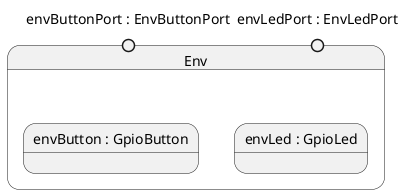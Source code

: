 

@startuml
	state Env {
		
			state "envLedPort : EnvLedPort" as ButtonLedsEnvironment_Env_envLedPort <<entrypoint>>
			state "envButtonPort : EnvButtonPort" as ButtonLedsEnvironment_Env_envButtonPort <<entrypoint>>
			state "envLed : GpioLed" as ButtonLedsEnvironment_Env_envLed
			state "envButton : GpioButton" as ButtonLedsEnvironment_Env_envButton {
				
					
				
			}
			